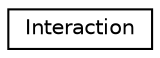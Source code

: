 digraph "Graphe hiérarchique des classes"
{
 // LATEX_PDF_SIZE
  edge [fontname="Helvetica",fontsize="10",labelfontname="Helvetica",labelfontsize="10"];
  node [fontname="Helvetica",fontsize="10",shape=record];
  rankdir="LR";
  Node0 [label="Interaction",height=0.2,width=0.4,color="black", fillcolor="white", style="filled",URL="$class_interaction.html",tooltip="Enregistre une interaction avec un Contact."];
}
